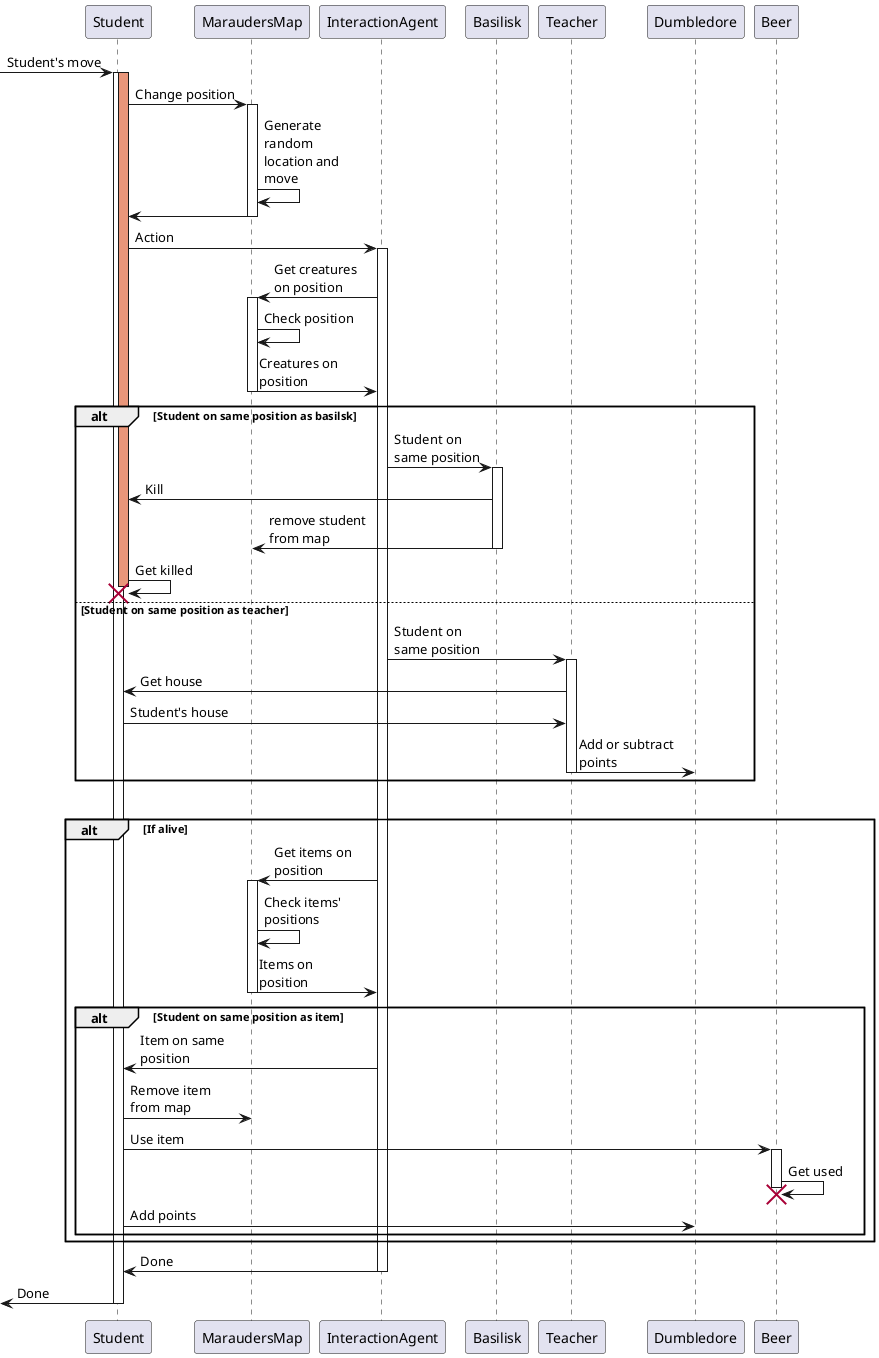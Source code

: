 @startuml
'https://plantuml.com/sequence-diagram
skinparam maxMessageSize 100
'autonumber




 [-> Student: Student's move
activate Student
activate Student #DarkSalmon
Student -> MaraudersMap: Change position
activate MaraudersMap
MaraudersMap -> MaraudersMap: Generate random location and move
Student <- MaraudersMap
deactivate MaraudersMap

Student -> InteractionAgent: Action
activate InteractionAgent
InteractionAgent -> MaraudersMap: Get creatures on position
activate MaraudersMap
MaraudersMap -> MaraudersMap: Check position
InteractionAgent <- MaraudersMap: Creatures on position
deactivate MaraudersMap

alt Student on same position as basilsk
        InteractionAgent -> Basilisk: Student on same position
        activate Basilisk
        Basilisk -> Student: Kill
        Basilisk -> MaraudersMap: remove student from map
        deactivate Basilisk
        Student -> Student: Get killed
        destroy Student
else Student on same position as teacher
         InteractionAgent -> Teacher: Student on same position
         activate Teacher
         Teacher -> Student: Get house
         Teacher <- Student: Student's house
         Teacher -> Dumbledore: Add or subtract points
         deactivate Teacher

end
|||
alt If alive

InteractionAgent -> MaraudersMap: Get items on position
activate MaraudersMap
MaraudersMap -> MaraudersMap: Check items' positions
InteractionAgent <- MaraudersMap: Items on position
deactivate MaraudersMap

alt Student on same position as item
    InteractionAgent -> Student: Item on same position
    Student -> MaraudersMap: Remove item from map
    Student -> Beer: Use item

    activate Beer

    Beer -> Beer!!: Get used
    Student -> Dumbledore: Add points
end
end
InteractionAgent -> Student: Done
deactivate InteractionAgent

<- Student: Done
deactivate Student




@enduml